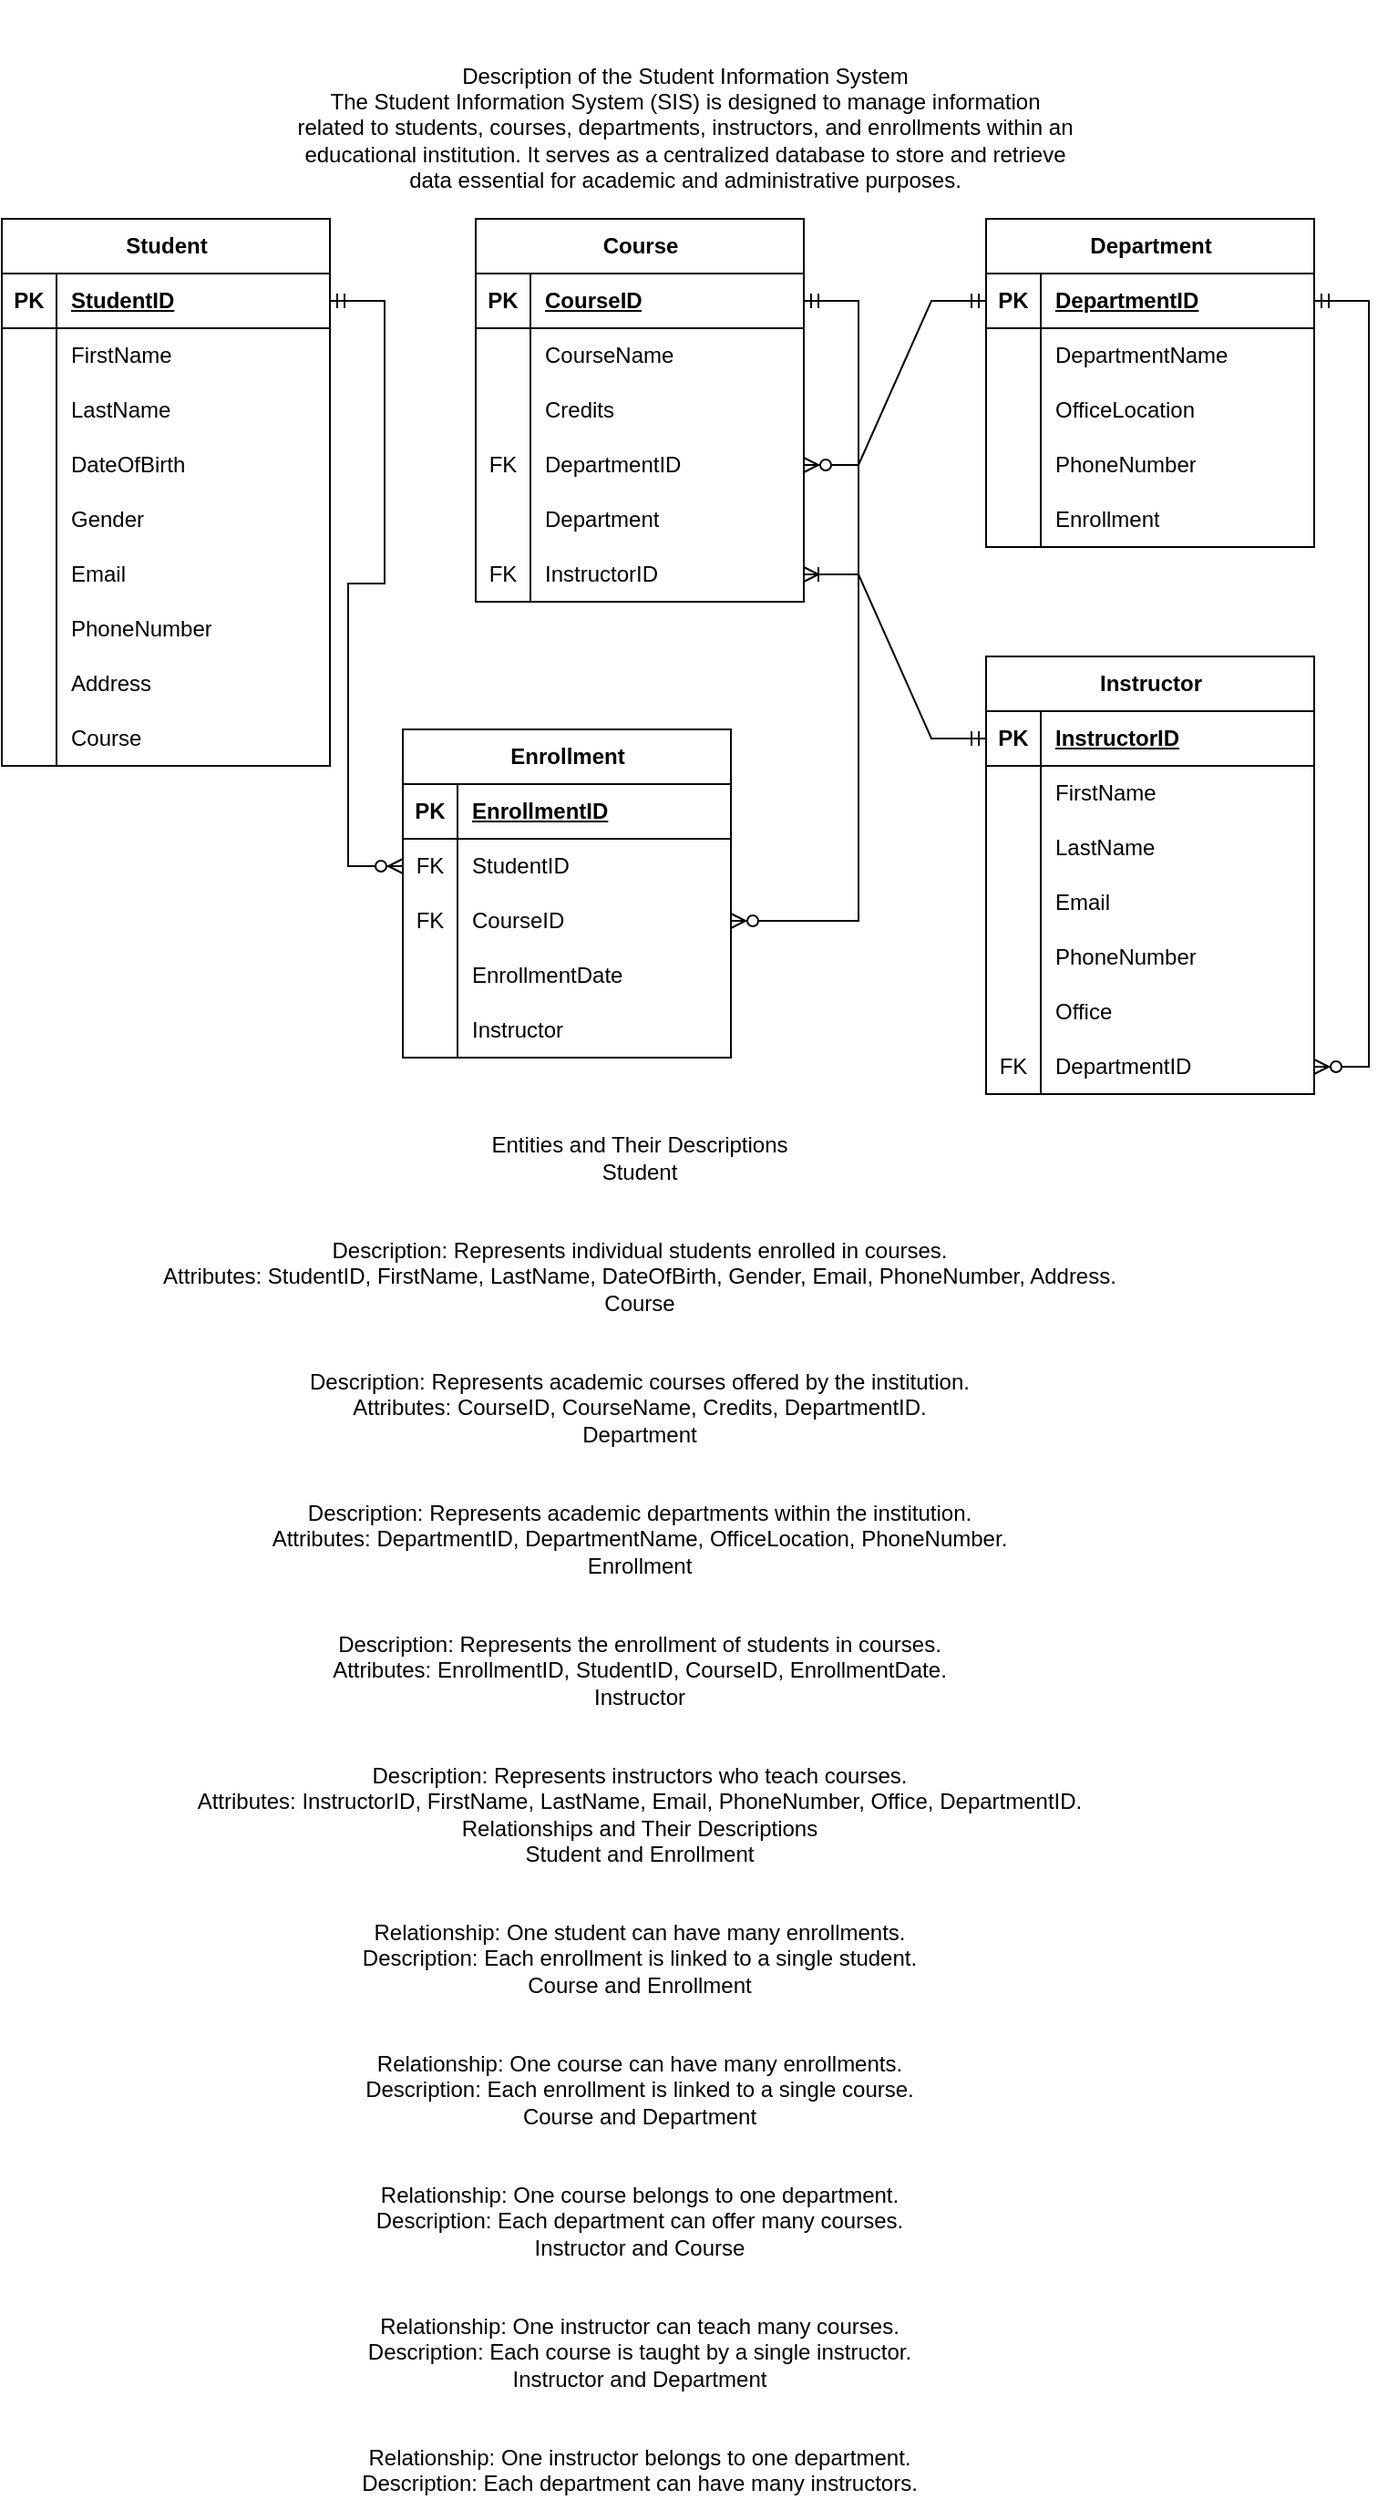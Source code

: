 <mxfile version="24.4.13" type="device">
  <diagram id="R2lEEEUBdFMjLlhIrx00" name="Page-1">
    <mxGraphModel dx="1216" dy="485" grid="1" gridSize="10" guides="1" tooltips="1" connect="1" arrows="1" fold="1" page="1" pageScale="1" pageWidth="850" pageHeight="1100" math="0" shadow="0" extFonts="Permanent Marker^https://fonts.googleapis.com/css?family=Permanent+Marker">
      <root>
        <mxCell id="0" />
        <mxCell id="1" parent="0" />
        <mxCell id="siD3lSXYAwDn-Pem_ZP5-1" value="Student" style="shape=table;startSize=30;container=1;collapsible=1;childLayout=tableLayout;fixedRows=1;rowLines=0;fontStyle=1;align=center;resizeLast=1;html=1;" vertex="1" parent="1">
          <mxGeometry x="70" y="160" width="180" height="300" as="geometry" />
        </mxCell>
        <mxCell id="siD3lSXYAwDn-Pem_ZP5-2" value="" style="shape=tableRow;horizontal=0;startSize=0;swimlaneHead=0;swimlaneBody=0;fillColor=none;collapsible=0;dropTarget=0;points=[[0,0.5],[1,0.5]];portConstraint=eastwest;top=0;left=0;right=0;bottom=1;" vertex="1" parent="siD3lSXYAwDn-Pem_ZP5-1">
          <mxGeometry y="30" width="180" height="30" as="geometry" />
        </mxCell>
        <mxCell id="siD3lSXYAwDn-Pem_ZP5-3" value="PK" style="shape=partialRectangle;connectable=0;fillColor=none;top=0;left=0;bottom=0;right=0;fontStyle=1;overflow=hidden;whiteSpace=wrap;html=1;" vertex="1" parent="siD3lSXYAwDn-Pem_ZP5-2">
          <mxGeometry width="30" height="30" as="geometry">
            <mxRectangle width="30" height="30" as="alternateBounds" />
          </mxGeometry>
        </mxCell>
        <mxCell id="siD3lSXYAwDn-Pem_ZP5-4" value="StudentID" style="shape=partialRectangle;connectable=0;fillColor=none;top=0;left=0;bottom=0;right=0;align=left;spacingLeft=6;fontStyle=5;overflow=hidden;whiteSpace=wrap;html=1;" vertex="1" parent="siD3lSXYAwDn-Pem_ZP5-2">
          <mxGeometry x="30" width="150" height="30" as="geometry">
            <mxRectangle width="150" height="30" as="alternateBounds" />
          </mxGeometry>
        </mxCell>
        <mxCell id="siD3lSXYAwDn-Pem_ZP5-5" value="" style="shape=tableRow;horizontal=0;startSize=0;swimlaneHead=0;swimlaneBody=0;fillColor=none;collapsible=0;dropTarget=0;points=[[0,0.5],[1,0.5]];portConstraint=eastwest;top=0;left=0;right=0;bottom=0;" vertex="1" parent="siD3lSXYAwDn-Pem_ZP5-1">
          <mxGeometry y="60" width="180" height="30" as="geometry" />
        </mxCell>
        <mxCell id="siD3lSXYAwDn-Pem_ZP5-6" value="" style="shape=partialRectangle;connectable=0;fillColor=none;top=0;left=0;bottom=0;right=0;editable=1;overflow=hidden;whiteSpace=wrap;html=1;" vertex="1" parent="siD3lSXYAwDn-Pem_ZP5-5">
          <mxGeometry width="30" height="30" as="geometry">
            <mxRectangle width="30" height="30" as="alternateBounds" />
          </mxGeometry>
        </mxCell>
        <mxCell id="siD3lSXYAwDn-Pem_ZP5-7" value="FirstName" style="shape=partialRectangle;connectable=0;fillColor=none;top=0;left=0;bottom=0;right=0;align=left;spacingLeft=6;overflow=hidden;whiteSpace=wrap;html=1;" vertex="1" parent="siD3lSXYAwDn-Pem_ZP5-5">
          <mxGeometry x="30" width="150" height="30" as="geometry">
            <mxRectangle width="150" height="30" as="alternateBounds" />
          </mxGeometry>
        </mxCell>
        <mxCell id="siD3lSXYAwDn-Pem_ZP5-8" value="" style="shape=tableRow;horizontal=0;startSize=0;swimlaneHead=0;swimlaneBody=0;fillColor=none;collapsible=0;dropTarget=0;points=[[0,0.5],[1,0.5]];portConstraint=eastwest;top=0;left=0;right=0;bottom=0;" vertex="1" parent="siD3lSXYAwDn-Pem_ZP5-1">
          <mxGeometry y="90" width="180" height="30" as="geometry" />
        </mxCell>
        <mxCell id="siD3lSXYAwDn-Pem_ZP5-9" value="" style="shape=partialRectangle;connectable=0;fillColor=none;top=0;left=0;bottom=0;right=0;editable=1;overflow=hidden;whiteSpace=wrap;html=1;" vertex="1" parent="siD3lSXYAwDn-Pem_ZP5-8">
          <mxGeometry width="30" height="30" as="geometry">
            <mxRectangle width="30" height="30" as="alternateBounds" />
          </mxGeometry>
        </mxCell>
        <mxCell id="siD3lSXYAwDn-Pem_ZP5-10" value="LastName" style="shape=partialRectangle;connectable=0;fillColor=none;top=0;left=0;bottom=0;right=0;align=left;spacingLeft=6;overflow=hidden;whiteSpace=wrap;html=1;" vertex="1" parent="siD3lSXYAwDn-Pem_ZP5-8">
          <mxGeometry x="30" width="150" height="30" as="geometry">
            <mxRectangle width="150" height="30" as="alternateBounds" />
          </mxGeometry>
        </mxCell>
        <mxCell id="siD3lSXYAwDn-Pem_ZP5-11" value="" style="shape=tableRow;horizontal=0;startSize=0;swimlaneHead=0;swimlaneBody=0;fillColor=none;collapsible=0;dropTarget=0;points=[[0,0.5],[1,0.5]];portConstraint=eastwest;top=0;left=0;right=0;bottom=0;" vertex="1" parent="siD3lSXYAwDn-Pem_ZP5-1">
          <mxGeometry y="120" width="180" height="30" as="geometry" />
        </mxCell>
        <mxCell id="siD3lSXYAwDn-Pem_ZP5-12" value="" style="shape=partialRectangle;connectable=0;fillColor=none;top=0;left=0;bottom=0;right=0;editable=1;overflow=hidden;whiteSpace=wrap;html=1;" vertex="1" parent="siD3lSXYAwDn-Pem_ZP5-11">
          <mxGeometry width="30" height="30" as="geometry">
            <mxRectangle width="30" height="30" as="alternateBounds" />
          </mxGeometry>
        </mxCell>
        <mxCell id="siD3lSXYAwDn-Pem_ZP5-13" value="DateOfBirth" style="shape=partialRectangle;connectable=0;fillColor=none;top=0;left=0;bottom=0;right=0;align=left;spacingLeft=6;overflow=hidden;whiteSpace=wrap;html=1;" vertex="1" parent="siD3lSXYAwDn-Pem_ZP5-11">
          <mxGeometry x="30" width="150" height="30" as="geometry">
            <mxRectangle width="150" height="30" as="alternateBounds" />
          </mxGeometry>
        </mxCell>
        <mxCell id="siD3lSXYAwDn-Pem_ZP5-79" value="" style="shape=tableRow;horizontal=0;startSize=0;swimlaneHead=0;swimlaneBody=0;fillColor=none;collapsible=0;dropTarget=0;points=[[0,0.5],[1,0.5]];portConstraint=eastwest;top=0;left=0;right=0;bottom=0;" vertex="1" parent="siD3lSXYAwDn-Pem_ZP5-1">
          <mxGeometry y="150" width="180" height="30" as="geometry" />
        </mxCell>
        <mxCell id="siD3lSXYAwDn-Pem_ZP5-80" value="" style="shape=partialRectangle;connectable=0;fillColor=none;top=0;left=0;bottom=0;right=0;editable=1;overflow=hidden;whiteSpace=wrap;html=1;" vertex="1" parent="siD3lSXYAwDn-Pem_ZP5-79">
          <mxGeometry width="30" height="30" as="geometry">
            <mxRectangle width="30" height="30" as="alternateBounds" />
          </mxGeometry>
        </mxCell>
        <mxCell id="siD3lSXYAwDn-Pem_ZP5-81" value="Gender" style="shape=partialRectangle;connectable=0;fillColor=none;top=0;left=0;bottom=0;right=0;align=left;spacingLeft=6;overflow=hidden;whiteSpace=wrap;html=1;" vertex="1" parent="siD3lSXYAwDn-Pem_ZP5-79">
          <mxGeometry x="30" width="150" height="30" as="geometry">
            <mxRectangle width="150" height="30" as="alternateBounds" />
          </mxGeometry>
        </mxCell>
        <mxCell id="siD3lSXYAwDn-Pem_ZP5-82" value="" style="shape=tableRow;horizontal=0;startSize=0;swimlaneHead=0;swimlaneBody=0;fillColor=none;collapsible=0;dropTarget=0;points=[[0,0.5],[1,0.5]];portConstraint=eastwest;top=0;left=0;right=0;bottom=0;" vertex="1" parent="siD3lSXYAwDn-Pem_ZP5-1">
          <mxGeometry y="180" width="180" height="30" as="geometry" />
        </mxCell>
        <mxCell id="siD3lSXYAwDn-Pem_ZP5-83" value="" style="shape=partialRectangle;connectable=0;fillColor=none;top=0;left=0;bottom=0;right=0;editable=1;overflow=hidden;whiteSpace=wrap;html=1;" vertex="1" parent="siD3lSXYAwDn-Pem_ZP5-82">
          <mxGeometry width="30" height="30" as="geometry">
            <mxRectangle width="30" height="30" as="alternateBounds" />
          </mxGeometry>
        </mxCell>
        <mxCell id="siD3lSXYAwDn-Pem_ZP5-84" value="Email" style="shape=partialRectangle;connectable=0;fillColor=none;top=0;left=0;bottom=0;right=0;align=left;spacingLeft=6;overflow=hidden;whiteSpace=wrap;html=1;" vertex="1" parent="siD3lSXYAwDn-Pem_ZP5-82">
          <mxGeometry x="30" width="150" height="30" as="geometry">
            <mxRectangle width="150" height="30" as="alternateBounds" />
          </mxGeometry>
        </mxCell>
        <mxCell id="siD3lSXYAwDn-Pem_ZP5-85" value="" style="shape=tableRow;horizontal=0;startSize=0;swimlaneHead=0;swimlaneBody=0;fillColor=none;collapsible=0;dropTarget=0;points=[[0,0.5],[1,0.5]];portConstraint=eastwest;top=0;left=0;right=0;bottom=0;" vertex="1" parent="siD3lSXYAwDn-Pem_ZP5-1">
          <mxGeometry y="210" width="180" height="30" as="geometry" />
        </mxCell>
        <mxCell id="siD3lSXYAwDn-Pem_ZP5-86" value="" style="shape=partialRectangle;connectable=0;fillColor=none;top=0;left=0;bottom=0;right=0;editable=1;overflow=hidden;whiteSpace=wrap;html=1;" vertex="1" parent="siD3lSXYAwDn-Pem_ZP5-85">
          <mxGeometry width="30" height="30" as="geometry">
            <mxRectangle width="30" height="30" as="alternateBounds" />
          </mxGeometry>
        </mxCell>
        <mxCell id="siD3lSXYAwDn-Pem_ZP5-87" value="PhoneNumber" style="shape=partialRectangle;connectable=0;fillColor=none;top=0;left=0;bottom=0;right=0;align=left;spacingLeft=6;overflow=hidden;whiteSpace=wrap;html=1;" vertex="1" parent="siD3lSXYAwDn-Pem_ZP5-85">
          <mxGeometry x="30" width="150" height="30" as="geometry">
            <mxRectangle width="150" height="30" as="alternateBounds" />
          </mxGeometry>
        </mxCell>
        <mxCell id="siD3lSXYAwDn-Pem_ZP5-88" value="" style="shape=tableRow;horizontal=0;startSize=0;swimlaneHead=0;swimlaneBody=0;fillColor=none;collapsible=0;dropTarget=0;points=[[0,0.5],[1,0.5]];portConstraint=eastwest;top=0;left=0;right=0;bottom=0;" vertex="1" parent="siD3lSXYAwDn-Pem_ZP5-1">
          <mxGeometry y="240" width="180" height="30" as="geometry" />
        </mxCell>
        <mxCell id="siD3lSXYAwDn-Pem_ZP5-89" value="" style="shape=partialRectangle;connectable=0;fillColor=none;top=0;left=0;bottom=0;right=0;editable=1;overflow=hidden;whiteSpace=wrap;html=1;" vertex="1" parent="siD3lSXYAwDn-Pem_ZP5-88">
          <mxGeometry width="30" height="30" as="geometry">
            <mxRectangle width="30" height="30" as="alternateBounds" />
          </mxGeometry>
        </mxCell>
        <mxCell id="siD3lSXYAwDn-Pem_ZP5-90" value="Address" style="shape=partialRectangle;connectable=0;fillColor=none;top=0;left=0;bottom=0;right=0;align=left;spacingLeft=6;overflow=hidden;whiteSpace=wrap;html=1;" vertex="1" parent="siD3lSXYAwDn-Pem_ZP5-88">
          <mxGeometry x="30" width="150" height="30" as="geometry">
            <mxRectangle width="150" height="30" as="alternateBounds" />
          </mxGeometry>
        </mxCell>
        <mxCell id="siD3lSXYAwDn-Pem_ZP5-91" value="" style="shape=tableRow;horizontal=0;startSize=0;swimlaneHead=0;swimlaneBody=0;fillColor=none;collapsible=0;dropTarget=0;points=[[0,0.5],[1,0.5]];portConstraint=eastwest;top=0;left=0;right=0;bottom=0;" vertex="1" parent="siD3lSXYAwDn-Pem_ZP5-1">
          <mxGeometry y="270" width="180" height="30" as="geometry" />
        </mxCell>
        <mxCell id="siD3lSXYAwDn-Pem_ZP5-92" value="" style="shape=partialRectangle;connectable=0;fillColor=none;top=0;left=0;bottom=0;right=0;editable=1;overflow=hidden;whiteSpace=wrap;html=1;" vertex="1" parent="siD3lSXYAwDn-Pem_ZP5-91">
          <mxGeometry width="30" height="30" as="geometry">
            <mxRectangle width="30" height="30" as="alternateBounds" />
          </mxGeometry>
        </mxCell>
        <mxCell id="siD3lSXYAwDn-Pem_ZP5-93" value="Course" style="shape=partialRectangle;connectable=0;fillColor=none;top=0;left=0;bottom=0;right=0;align=left;spacingLeft=6;overflow=hidden;whiteSpace=wrap;html=1;" vertex="1" parent="siD3lSXYAwDn-Pem_ZP5-91">
          <mxGeometry x="30" width="150" height="30" as="geometry">
            <mxRectangle width="150" height="30" as="alternateBounds" />
          </mxGeometry>
        </mxCell>
        <mxCell id="siD3lSXYAwDn-Pem_ZP5-14" value="Course" style="shape=table;startSize=30;container=1;collapsible=1;childLayout=tableLayout;fixedRows=1;rowLines=0;fontStyle=1;align=center;resizeLast=1;html=1;" vertex="1" parent="1">
          <mxGeometry x="330" y="160" width="180" height="210" as="geometry" />
        </mxCell>
        <mxCell id="siD3lSXYAwDn-Pem_ZP5-15" value="" style="shape=tableRow;horizontal=0;startSize=0;swimlaneHead=0;swimlaneBody=0;fillColor=none;collapsible=0;dropTarget=0;points=[[0,0.5],[1,0.5]];portConstraint=eastwest;top=0;left=0;right=0;bottom=1;" vertex="1" parent="siD3lSXYAwDn-Pem_ZP5-14">
          <mxGeometry y="30" width="180" height="30" as="geometry" />
        </mxCell>
        <mxCell id="siD3lSXYAwDn-Pem_ZP5-16" value="PK" style="shape=partialRectangle;connectable=0;fillColor=none;top=0;left=0;bottom=0;right=0;fontStyle=1;overflow=hidden;whiteSpace=wrap;html=1;" vertex="1" parent="siD3lSXYAwDn-Pem_ZP5-15">
          <mxGeometry width="30" height="30" as="geometry">
            <mxRectangle width="30" height="30" as="alternateBounds" />
          </mxGeometry>
        </mxCell>
        <mxCell id="siD3lSXYAwDn-Pem_ZP5-17" value="CourseID" style="shape=partialRectangle;connectable=0;fillColor=none;top=0;left=0;bottom=0;right=0;align=left;spacingLeft=6;fontStyle=5;overflow=hidden;whiteSpace=wrap;html=1;" vertex="1" parent="siD3lSXYAwDn-Pem_ZP5-15">
          <mxGeometry x="30" width="150" height="30" as="geometry">
            <mxRectangle width="150" height="30" as="alternateBounds" />
          </mxGeometry>
        </mxCell>
        <mxCell id="siD3lSXYAwDn-Pem_ZP5-18" value="" style="shape=tableRow;horizontal=0;startSize=0;swimlaneHead=0;swimlaneBody=0;fillColor=none;collapsible=0;dropTarget=0;points=[[0,0.5],[1,0.5]];portConstraint=eastwest;top=0;left=0;right=0;bottom=0;" vertex="1" parent="siD3lSXYAwDn-Pem_ZP5-14">
          <mxGeometry y="60" width="180" height="30" as="geometry" />
        </mxCell>
        <mxCell id="siD3lSXYAwDn-Pem_ZP5-19" value="" style="shape=partialRectangle;connectable=0;fillColor=none;top=0;left=0;bottom=0;right=0;editable=1;overflow=hidden;whiteSpace=wrap;html=1;" vertex="1" parent="siD3lSXYAwDn-Pem_ZP5-18">
          <mxGeometry width="30" height="30" as="geometry">
            <mxRectangle width="30" height="30" as="alternateBounds" />
          </mxGeometry>
        </mxCell>
        <mxCell id="siD3lSXYAwDn-Pem_ZP5-20" value="CourseName" style="shape=partialRectangle;connectable=0;fillColor=none;top=0;left=0;bottom=0;right=0;align=left;spacingLeft=6;overflow=hidden;whiteSpace=wrap;html=1;" vertex="1" parent="siD3lSXYAwDn-Pem_ZP5-18">
          <mxGeometry x="30" width="150" height="30" as="geometry">
            <mxRectangle width="150" height="30" as="alternateBounds" />
          </mxGeometry>
        </mxCell>
        <mxCell id="siD3lSXYAwDn-Pem_ZP5-21" value="" style="shape=tableRow;horizontal=0;startSize=0;swimlaneHead=0;swimlaneBody=0;fillColor=none;collapsible=0;dropTarget=0;points=[[0,0.5],[1,0.5]];portConstraint=eastwest;top=0;left=0;right=0;bottom=0;" vertex="1" parent="siD3lSXYAwDn-Pem_ZP5-14">
          <mxGeometry y="90" width="180" height="30" as="geometry" />
        </mxCell>
        <mxCell id="siD3lSXYAwDn-Pem_ZP5-22" value="" style="shape=partialRectangle;connectable=0;fillColor=none;top=0;left=0;bottom=0;right=0;editable=1;overflow=hidden;whiteSpace=wrap;html=1;" vertex="1" parent="siD3lSXYAwDn-Pem_ZP5-21">
          <mxGeometry width="30" height="30" as="geometry">
            <mxRectangle width="30" height="30" as="alternateBounds" />
          </mxGeometry>
        </mxCell>
        <mxCell id="siD3lSXYAwDn-Pem_ZP5-23" value="Credits" style="shape=partialRectangle;connectable=0;fillColor=none;top=0;left=0;bottom=0;right=0;align=left;spacingLeft=6;overflow=hidden;whiteSpace=wrap;html=1;" vertex="1" parent="siD3lSXYAwDn-Pem_ZP5-21">
          <mxGeometry x="30" width="150" height="30" as="geometry">
            <mxRectangle width="150" height="30" as="alternateBounds" />
          </mxGeometry>
        </mxCell>
        <mxCell id="siD3lSXYAwDn-Pem_ZP5-24" value="" style="shape=tableRow;horizontal=0;startSize=0;swimlaneHead=0;swimlaneBody=0;fillColor=none;collapsible=0;dropTarget=0;points=[[0,0.5],[1,0.5]];portConstraint=eastwest;top=0;left=0;right=0;bottom=0;" vertex="1" parent="siD3lSXYAwDn-Pem_ZP5-14">
          <mxGeometry y="120" width="180" height="30" as="geometry" />
        </mxCell>
        <mxCell id="siD3lSXYAwDn-Pem_ZP5-25" value="FK" style="shape=partialRectangle;connectable=0;fillColor=none;top=0;left=0;bottom=0;right=0;editable=1;overflow=hidden;whiteSpace=wrap;html=1;" vertex="1" parent="siD3lSXYAwDn-Pem_ZP5-24">
          <mxGeometry width="30" height="30" as="geometry">
            <mxRectangle width="30" height="30" as="alternateBounds" />
          </mxGeometry>
        </mxCell>
        <mxCell id="siD3lSXYAwDn-Pem_ZP5-26" value="DepartmentID" style="shape=partialRectangle;connectable=0;fillColor=none;top=0;left=0;bottom=0;right=0;align=left;spacingLeft=6;overflow=hidden;whiteSpace=wrap;html=1;" vertex="1" parent="siD3lSXYAwDn-Pem_ZP5-24">
          <mxGeometry x="30" width="150" height="30" as="geometry">
            <mxRectangle width="150" height="30" as="alternateBounds" />
          </mxGeometry>
        </mxCell>
        <mxCell id="siD3lSXYAwDn-Pem_ZP5-94" value="" style="shape=tableRow;horizontal=0;startSize=0;swimlaneHead=0;swimlaneBody=0;fillColor=none;collapsible=0;dropTarget=0;points=[[0,0.5],[1,0.5]];portConstraint=eastwest;top=0;left=0;right=0;bottom=0;" vertex="1" parent="siD3lSXYAwDn-Pem_ZP5-14">
          <mxGeometry y="150" width="180" height="30" as="geometry" />
        </mxCell>
        <mxCell id="siD3lSXYAwDn-Pem_ZP5-95" value="" style="shape=partialRectangle;connectable=0;fillColor=none;top=0;left=0;bottom=0;right=0;editable=1;overflow=hidden;whiteSpace=wrap;html=1;" vertex="1" parent="siD3lSXYAwDn-Pem_ZP5-94">
          <mxGeometry width="30" height="30" as="geometry">
            <mxRectangle width="30" height="30" as="alternateBounds" />
          </mxGeometry>
        </mxCell>
        <mxCell id="siD3lSXYAwDn-Pem_ZP5-96" value="Department" style="shape=partialRectangle;connectable=0;fillColor=none;top=0;left=0;bottom=0;right=0;align=left;spacingLeft=6;overflow=hidden;whiteSpace=wrap;html=1;" vertex="1" parent="siD3lSXYAwDn-Pem_ZP5-94">
          <mxGeometry x="30" width="150" height="30" as="geometry">
            <mxRectangle width="150" height="30" as="alternateBounds" />
          </mxGeometry>
        </mxCell>
        <mxCell id="siD3lSXYAwDn-Pem_ZP5-124" value="" style="shape=tableRow;horizontal=0;startSize=0;swimlaneHead=0;swimlaneBody=0;fillColor=none;collapsible=0;dropTarget=0;points=[[0,0.5],[1,0.5]];portConstraint=eastwest;top=0;left=0;right=0;bottom=0;" vertex="1" parent="siD3lSXYAwDn-Pem_ZP5-14">
          <mxGeometry y="180" width="180" height="30" as="geometry" />
        </mxCell>
        <mxCell id="siD3lSXYAwDn-Pem_ZP5-125" value="FK" style="shape=partialRectangle;connectable=0;fillColor=none;top=0;left=0;bottom=0;right=0;editable=1;overflow=hidden;whiteSpace=wrap;html=1;" vertex="1" parent="siD3lSXYAwDn-Pem_ZP5-124">
          <mxGeometry width="30" height="30" as="geometry">
            <mxRectangle width="30" height="30" as="alternateBounds" />
          </mxGeometry>
        </mxCell>
        <mxCell id="siD3lSXYAwDn-Pem_ZP5-126" value="InstructorID" style="shape=partialRectangle;connectable=0;fillColor=none;top=0;left=0;bottom=0;right=0;align=left;spacingLeft=6;overflow=hidden;whiteSpace=wrap;html=1;" vertex="1" parent="siD3lSXYAwDn-Pem_ZP5-124">
          <mxGeometry x="30" width="150" height="30" as="geometry">
            <mxRectangle width="150" height="30" as="alternateBounds" />
          </mxGeometry>
        </mxCell>
        <mxCell id="siD3lSXYAwDn-Pem_ZP5-27" value="Department" style="shape=table;startSize=30;container=1;collapsible=1;childLayout=tableLayout;fixedRows=1;rowLines=0;fontStyle=1;align=center;resizeLast=1;html=1;" vertex="1" parent="1">
          <mxGeometry x="610" y="160" width="180" height="180" as="geometry" />
        </mxCell>
        <mxCell id="siD3lSXYAwDn-Pem_ZP5-28" value="" style="shape=tableRow;horizontal=0;startSize=0;swimlaneHead=0;swimlaneBody=0;fillColor=none;collapsible=0;dropTarget=0;points=[[0,0.5],[1,0.5]];portConstraint=eastwest;top=0;left=0;right=0;bottom=1;" vertex="1" parent="siD3lSXYAwDn-Pem_ZP5-27">
          <mxGeometry y="30" width="180" height="30" as="geometry" />
        </mxCell>
        <mxCell id="siD3lSXYAwDn-Pem_ZP5-29" value="PK" style="shape=partialRectangle;connectable=0;fillColor=none;top=0;left=0;bottom=0;right=0;fontStyle=1;overflow=hidden;whiteSpace=wrap;html=1;" vertex="1" parent="siD3lSXYAwDn-Pem_ZP5-28">
          <mxGeometry width="30" height="30" as="geometry">
            <mxRectangle width="30" height="30" as="alternateBounds" />
          </mxGeometry>
        </mxCell>
        <mxCell id="siD3lSXYAwDn-Pem_ZP5-30" value="DepartmentID" style="shape=partialRectangle;connectable=0;fillColor=none;top=0;left=0;bottom=0;right=0;align=left;spacingLeft=6;fontStyle=5;overflow=hidden;whiteSpace=wrap;html=1;" vertex="1" parent="siD3lSXYAwDn-Pem_ZP5-28">
          <mxGeometry x="30" width="150" height="30" as="geometry">
            <mxRectangle width="150" height="30" as="alternateBounds" />
          </mxGeometry>
        </mxCell>
        <mxCell id="siD3lSXYAwDn-Pem_ZP5-31" value="" style="shape=tableRow;horizontal=0;startSize=0;swimlaneHead=0;swimlaneBody=0;fillColor=none;collapsible=0;dropTarget=0;points=[[0,0.5],[1,0.5]];portConstraint=eastwest;top=0;left=0;right=0;bottom=0;" vertex="1" parent="siD3lSXYAwDn-Pem_ZP5-27">
          <mxGeometry y="60" width="180" height="30" as="geometry" />
        </mxCell>
        <mxCell id="siD3lSXYAwDn-Pem_ZP5-32" value="" style="shape=partialRectangle;connectable=0;fillColor=none;top=0;left=0;bottom=0;right=0;editable=1;overflow=hidden;whiteSpace=wrap;html=1;" vertex="1" parent="siD3lSXYAwDn-Pem_ZP5-31">
          <mxGeometry width="30" height="30" as="geometry">
            <mxRectangle width="30" height="30" as="alternateBounds" />
          </mxGeometry>
        </mxCell>
        <mxCell id="siD3lSXYAwDn-Pem_ZP5-33" value="DepartmentName" style="shape=partialRectangle;connectable=0;fillColor=none;top=0;left=0;bottom=0;right=0;align=left;spacingLeft=6;overflow=hidden;whiteSpace=wrap;html=1;" vertex="1" parent="siD3lSXYAwDn-Pem_ZP5-31">
          <mxGeometry x="30" width="150" height="30" as="geometry">
            <mxRectangle width="150" height="30" as="alternateBounds" />
          </mxGeometry>
        </mxCell>
        <mxCell id="siD3lSXYAwDn-Pem_ZP5-34" value="" style="shape=tableRow;horizontal=0;startSize=0;swimlaneHead=0;swimlaneBody=0;fillColor=none;collapsible=0;dropTarget=0;points=[[0,0.5],[1,0.5]];portConstraint=eastwest;top=0;left=0;right=0;bottom=0;" vertex="1" parent="siD3lSXYAwDn-Pem_ZP5-27">
          <mxGeometry y="90" width="180" height="30" as="geometry" />
        </mxCell>
        <mxCell id="siD3lSXYAwDn-Pem_ZP5-35" value="" style="shape=partialRectangle;connectable=0;fillColor=none;top=0;left=0;bottom=0;right=0;editable=1;overflow=hidden;whiteSpace=wrap;html=1;" vertex="1" parent="siD3lSXYAwDn-Pem_ZP5-34">
          <mxGeometry width="30" height="30" as="geometry">
            <mxRectangle width="30" height="30" as="alternateBounds" />
          </mxGeometry>
        </mxCell>
        <mxCell id="siD3lSXYAwDn-Pem_ZP5-36" value="OfficeLocation" style="shape=partialRectangle;connectable=0;fillColor=none;top=0;left=0;bottom=0;right=0;align=left;spacingLeft=6;overflow=hidden;whiteSpace=wrap;html=1;" vertex="1" parent="siD3lSXYAwDn-Pem_ZP5-34">
          <mxGeometry x="30" width="150" height="30" as="geometry">
            <mxRectangle width="150" height="30" as="alternateBounds" />
          </mxGeometry>
        </mxCell>
        <mxCell id="siD3lSXYAwDn-Pem_ZP5-37" value="" style="shape=tableRow;horizontal=0;startSize=0;swimlaneHead=0;swimlaneBody=0;fillColor=none;collapsible=0;dropTarget=0;points=[[0,0.5],[1,0.5]];portConstraint=eastwest;top=0;left=0;right=0;bottom=0;" vertex="1" parent="siD3lSXYAwDn-Pem_ZP5-27">
          <mxGeometry y="120" width="180" height="30" as="geometry" />
        </mxCell>
        <mxCell id="siD3lSXYAwDn-Pem_ZP5-38" value="" style="shape=partialRectangle;connectable=0;fillColor=none;top=0;left=0;bottom=0;right=0;editable=1;overflow=hidden;whiteSpace=wrap;html=1;" vertex="1" parent="siD3lSXYAwDn-Pem_ZP5-37">
          <mxGeometry width="30" height="30" as="geometry">
            <mxRectangle width="30" height="30" as="alternateBounds" />
          </mxGeometry>
        </mxCell>
        <mxCell id="siD3lSXYAwDn-Pem_ZP5-39" value="PhoneNumber" style="shape=partialRectangle;connectable=0;fillColor=none;top=0;left=0;bottom=0;right=0;align=left;spacingLeft=6;overflow=hidden;whiteSpace=wrap;html=1;" vertex="1" parent="siD3lSXYAwDn-Pem_ZP5-37">
          <mxGeometry x="30" width="150" height="30" as="geometry">
            <mxRectangle width="150" height="30" as="alternateBounds" />
          </mxGeometry>
        </mxCell>
        <mxCell id="siD3lSXYAwDn-Pem_ZP5-100" value="" style="shape=tableRow;horizontal=0;startSize=0;swimlaneHead=0;swimlaneBody=0;fillColor=none;collapsible=0;dropTarget=0;points=[[0,0.5],[1,0.5]];portConstraint=eastwest;top=0;left=0;right=0;bottom=0;" vertex="1" parent="siD3lSXYAwDn-Pem_ZP5-27">
          <mxGeometry y="150" width="180" height="30" as="geometry" />
        </mxCell>
        <mxCell id="siD3lSXYAwDn-Pem_ZP5-101" value="" style="shape=partialRectangle;connectable=0;fillColor=none;top=0;left=0;bottom=0;right=0;editable=1;overflow=hidden;whiteSpace=wrap;html=1;" vertex="1" parent="siD3lSXYAwDn-Pem_ZP5-100">
          <mxGeometry width="30" height="30" as="geometry">
            <mxRectangle width="30" height="30" as="alternateBounds" />
          </mxGeometry>
        </mxCell>
        <mxCell id="siD3lSXYAwDn-Pem_ZP5-102" value="Enrollment" style="shape=partialRectangle;connectable=0;fillColor=none;top=0;left=0;bottom=0;right=0;align=left;spacingLeft=6;overflow=hidden;whiteSpace=wrap;html=1;" vertex="1" parent="siD3lSXYAwDn-Pem_ZP5-100">
          <mxGeometry x="30" width="150" height="30" as="geometry">
            <mxRectangle width="150" height="30" as="alternateBounds" />
          </mxGeometry>
        </mxCell>
        <mxCell id="siD3lSXYAwDn-Pem_ZP5-40" value="Enrollment" style="shape=table;startSize=30;container=1;collapsible=1;childLayout=tableLayout;fixedRows=1;rowLines=0;fontStyle=1;align=center;resizeLast=1;html=1;" vertex="1" parent="1">
          <mxGeometry x="290" y="440" width="180" height="180" as="geometry" />
        </mxCell>
        <mxCell id="siD3lSXYAwDn-Pem_ZP5-41" value="" style="shape=tableRow;horizontal=0;startSize=0;swimlaneHead=0;swimlaneBody=0;fillColor=none;collapsible=0;dropTarget=0;points=[[0,0.5],[1,0.5]];portConstraint=eastwest;top=0;left=0;right=0;bottom=1;" vertex="1" parent="siD3lSXYAwDn-Pem_ZP5-40">
          <mxGeometry y="30" width="180" height="30" as="geometry" />
        </mxCell>
        <mxCell id="siD3lSXYAwDn-Pem_ZP5-42" value="PK" style="shape=partialRectangle;connectable=0;fillColor=none;top=0;left=0;bottom=0;right=0;fontStyle=1;overflow=hidden;whiteSpace=wrap;html=1;" vertex="1" parent="siD3lSXYAwDn-Pem_ZP5-41">
          <mxGeometry width="30" height="30" as="geometry">
            <mxRectangle width="30" height="30" as="alternateBounds" />
          </mxGeometry>
        </mxCell>
        <mxCell id="siD3lSXYAwDn-Pem_ZP5-43" value="EnrollmentID" style="shape=partialRectangle;connectable=0;fillColor=none;top=0;left=0;bottom=0;right=0;align=left;spacingLeft=6;fontStyle=5;overflow=hidden;whiteSpace=wrap;html=1;" vertex="1" parent="siD3lSXYAwDn-Pem_ZP5-41">
          <mxGeometry x="30" width="150" height="30" as="geometry">
            <mxRectangle width="150" height="30" as="alternateBounds" />
          </mxGeometry>
        </mxCell>
        <mxCell id="siD3lSXYAwDn-Pem_ZP5-44" value="" style="shape=tableRow;horizontal=0;startSize=0;swimlaneHead=0;swimlaneBody=0;fillColor=none;collapsible=0;dropTarget=0;points=[[0,0.5],[1,0.5]];portConstraint=eastwest;top=0;left=0;right=0;bottom=0;" vertex="1" parent="siD3lSXYAwDn-Pem_ZP5-40">
          <mxGeometry y="60" width="180" height="30" as="geometry" />
        </mxCell>
        <mxCell id="siD3lSXYAwDn-Pem_ZP5-45" value="FK" style="shape=partialRectangle;connectable=0;fillColor=none;top=0;left=0;bottom=0;right=0;editable=1;overflow=hidden;whiteSpace=wrap;html=1;" vertex="1" parent="siD3lSXYAwDn-Pem_ZP5-44">
          <mxGeometry width="30" height="30" as="geometry">
            <mxRectangle width="30" height="30" as="alternateBounds" />
          </mxGeometry>
        </mxCell>
        <mxCell id="siD3lSXYAwDn-Pem_ZP5-46" value="StudentID" style="shape=partialRectangle;connectable=0;fillColor=none;top=0;left=0;bottom=0;right=0;align=left;spacingLeft=6;overflow=hidden;whiteSpace=wrap;html=1;" vertex="1" parent="siD3lSXYAwDn-Pem_ZP5-44">
          <mxGeometry x="30" width="150" height="30" as="geometry">
            <mxRectangle width="150" height="30" as="alternateBounds" />
          </mxGeometry>
        </mxCell>
        <mxCell id="siD3lSXYAwDn-Pem_ZP5-47" value="" style="shape=tableRow;horizontal=0;startSize=0;swimlaneHead=0;swimlaneBody=0;fillColor=none;collapsible=0;dropTarget=0;points=[[0,0.5],[1,0.5]];portConstraint=eastwest;top=0;left=0;right=0;bottom=0;" vertex="1" parent="siD3lSXYAwDn-Pem_ZP5-40">
          <mxGeometry y="90" width="180" height="30" as="geometry" />
        </mxCell>
        <mxCell id="siD3lSXYAwDn-Pem_ZP5-48" value="FK" style="shape=partialRectangle;connectable=0;fillColor=none;top=0;left=0;bottom=0;right=0;editable=1;overflow=hidden;whiteSpace=wrap;html=1;" vertex="1" parent="siD3lSXYAwDn-Pem_ZP5-47">
          <mxGeometry width="30" height="30" as="geometry">
            <mxRectangle width="30" height="30" as="alternateBounds" />
          </mxGeometry>
        </mxCell>
        <mxCell id="siD3lSXYAwDn-Pem_ZP5-49" value="CourseID" style="shape=partialRectangle;connectable=0;fillColor=none;top=0;left=0;bottom=0;right=0;align=left;spacingLeft=6;overflow=hidden;whiteSpace=wrap;html=1;" vertex="1" parent="siD3lSXYAwDn-Pem_ZP5-47">
          <mxGeometry x="30" width="150" height="30" as="geometry">
            <mxRectangle width="150" height="30" as="alternateBounds" />
          </mxGeometry>
        </mxCell>
        <mxCell id="siD3lSXYAwDn-Pem_ZP5-50" value="" style="shape=tableRow;horizontal=0;startSize=0;swimlaneHead=0;swimlaneBody=0;fillColor=none;collapsible=0;dropTarget=0;points=[[0,0.5],[1,0.5]];portConstraint=eastwest;top=0;left=0;right=0;bottom=0;" vertex="1" parent="siD3lSXYAwDn-Pem_ZP5-40">
          <mxGeometry y="120" width="180" height="30" as="geometry" />
        </mxCell>
        <mxCell id="siD3lSXYAwDn-Pem_ZP5-51" value="" style="shape=partialRectangle;connectable=0;fillColor=none;top=0;left=0;bottom=0;right=0;editable=1;overflow=hidden;whiteSpace=wrap;html=1;" vertex="1" parent="siD3lSXYAwDn-Pem_ZP5-50">
          <mxGeometry width="30" height="30" as="geometry">
            <mxRectangle width="30" height="30" as="alternateBounds" />
          </mxGeometry>
        </mxCell>
        <mxCell id="siD3lSXYAwDn-Pem_ZP5-52" value="EnrollmentDate" style="shape=partialRectangle;connectable=0;fillColor=none;top=0;left=0;bottom=0;right=0;align=left;spacingLeft=6;overflow=hidden;whiteSpace=wrap;html=1;" vertex="1" parent="siD3lSXYAwDn-Pem_ZP5-50">
          <mxGeometry x="30" width="150" height="30" as="geometry">
            <mxRectangle width="150" height="30" as="alternateBounds" />
          </mxGeometry>
        </mxCell>
        <mxCell id="siD3lSXYAwDn-Pem_ZP5-103" value="" style="shape=tableRow;horizontal=0;startSize=0;swimlaneHead=0;swimlaneBody=0;fillColor=none;collapsible=0;dropTarget=0;points=[[0,0.5],[1,0.5]];portConstraint=eastwest;top=0;left=0;right=0;bottom=0;" vertex="1" parent="siD3lSXYAwDn-Pem_ZP5-40">
          <mxGeometry y="150" width="180" height="30" as="geometry" />
        </mxCell>
        <mxCell id="siD3lSXYAwDn-Pem_ZP5-104" value="" style="shape=partialRectangle;connectable=0;fillColor=none;top=0;left=0;bottom=0;right=0;editable=1;overflow=hidden;whiteSpace=wrap;html=1;" vertex="1" parent="siD3lSXYAwDn-Pem_ZP5-103">
          <mxGeometry width="30" height="30" as="geometry">
            <mxRectangle width="30" height="30" as="alternateBounds" />
          </mxGeometry>
        </mxCell>
        <mxCell id="siD3lSXYAwDn-Pem_ZP5-105" value="Instructor" style="shape=partialRectangle;connectable=0;fillColor=none;top=0;left=0;bottom=0;right=0;align=left;spacingLeft=6;overflow=hidden;whiteSpace=wrap;html=1;" vertex="1" parent="siD3lSXYAwDn-Pem_ZP5-103">
          <mxGeometry x="30" width="150" height="30" as="geometry">
            <mxRectangle width="150" height="30" as="alternateBounds" />
          </mxGeometry>
        </mxCell>
        <mxCell id="siD3lSXYAwDn-Pem_ZP5-53" value="Instructor" style="shape=table;startSize=30;container=1;collapsible=1;childLayout=tableLayout;fixedRows=1;rowLines=0;fontStyle=1;align=center;resizeLast=1;html=1;" vertex="1" parent="1">
          <mxGeometry x="610" y="400" width="180" height="240.0" as="geometry" />
        </mxCell>
        <mxCell id="siD3lSXYAwDn-Pem_ZP5-54" value="" style="shape=tableRow;horizontal=0;startSize=0;swimlaneHead=0;swimlaneBody=0;fillColor=none;collapsible=0;dropTarget=0;points=[[0,0.5],[1,0.5]];portConstraint=eastwest;top=0;left=0;right=0;bottom=1;" vertex="1" parent="siD3lSXYAwDn-Pem_ZP5-53">
          <mxGeometry y="30" width="180" height="30" as="geometry" />
        </mxCell>
        <mxCell id="siD3lSXYAwDn-Pem_ZP5-55" value="PK" style="shape=partialRectangle;connectable=0;fillColor=none;top=0;left=0;bottom=0;right=0;fontStyle=1;overflow=hidden;whiteSpace=wrap;html=1;" vertex="1" parent="siD3lSXYAwDn-Pem_ZP5-54">
          <mxGeometry width="30" height="30" as="geometry">
            <mxRectangle width="30" height="30" as="alternateBounds" />
          </mxGeometry>
        </mxCell>
        <mxCell id="siD3lSXYAwDn-Pem_ZP5-56" value="InstructorID" style="shape=partialRectangle;connectable=0;fillColor=none;top=0;left=0;bottom=0;right=0;align=left;spacingLeft=6;fontStyle=5;overflow=hidden;whiteSpace=wrap;html=1;" vertex="1" parent="siD3lSXYAwDn-Pem_ZP5-54">
          <mxGeometry x="30" width="150" height="30" as="geometry">
            <mxRectangle width="150" height="30" as="alternateBounds" />
          </mxGeometry>
        </mxCell>
        <mxCell id="siD3lSXYAwDn-Pem_ZP5-57" value="" style="shape=tableRow;horizontal=0;startSize=0;swimlaneHead=0;swimlaneBody=0;fillColor=none;collapsible=0;dropTarget=0;points=[[0,0.5],[1,0.5]];portConstraint=eastwest;top=0;left=0;right=0;bottom=0;" vertex="1" parent="siD3lSXYAwDn-Pem_ZP5-53">
          <mxGeometry y="60" width="180" height="30" as="geometry" />
        </mxCell>
        <mxCell id="siD3lSXYAwDn-Pem_ZP5-58" value="" style="shape=partialRectangle;connectable=0;fillColor=none;top=0;left=0;bottom=0;right=0;editable=1;overflow=hidden;whiteSpace=wrap;html=1;" vertex="1" parent="siD3lSXYAwDn-Pem_ZP5-57">
          <mxGeometry width="30" height="30" as="geometry">
            <mxRectangle width="30" height="30" as="alternateBounds" />
          </mxGeometry>
        </mxCell>
        <mxCell id="siD3lSXYAwDn-Pem_ZP5-59" value="FirstName" style="shape=partialRectangle;connectable=0;fillColor=none;top=0;left=0;bottom=0;right=0;align=left;spacingLeft=6;overflow=hidden;whiteSpace=wrap;html=1;" vertex="1" parent="siD3lSXYAwDn-Pem_ZP5-57">
          <mxGeometry x="30" width="150" height="30" as="geometry">
            <mxRectangle width="150" height="30" as="alternateBounds" />
          </mxGeometry>
        </mxCell>
        <mxCell id="siD3lSXYAwDn-Pem_ZP5-60" value="" style="shape=tableRow;horizontal=0;startSize=0;swimlaneHead=0;swimlaneBody=0;fillColor=none;collapsible=0;dropTarget=0;points=[[0,0.5],[1,0.5]];portConstraint=eastwest;top=0;left=0;right=0;bottom=0;" vertex="1" parent="siD3lSXYAwDn-Pem_ZP5-53">
          <mxGeometry y="90" width="180" height="30" as="geometry" />
        </mxCell>
        <mxCell id="siD3lSXYAwDn-Pem_ZP5-61" value="" style="shape=partialRectangle;connectable=0;fillColor=none;top=0;left=0;bottom=0;right=0;editable=1;overflow=hidden;whiteSpace=wrap;html=1;" vertex="1" parent="siD3lSXYAwDn-Pem_ZP5-60">
          <mxGeometry width="30" height="30" as="geometry">
            <mxRectangle width="30" height="30" as="alternateBounds" />
          </mxGeometry>
        </mxCell>
        <mxCell id="siD3lSXYAwDn-Pem_ZP5-62" value="LastName" style="shape=partialRectangle;connectable=0;fillColor=none;top=0;left=0;bottom=0;right=0;align=left;spacingLeft=6;overflow=hidden;whiteSpace=wrap;html=1;" vertex="1" parent="siD3lSXYAwDn-Pem_ZP5-60">
          <mxGeometry x="30" width="150" height="30" as="geometry">
            <mxRectangle width="150" height="30" as="alternateBounds" />
          </mxGeometry>
        </mxCell>
        <mxCell id="siD3lSXYAwDn-Pem_ZP5-63" value="" style="shape=tableRow;horizontal=0;startSize=0;swimlaneHead=0;swimlaneBody=0;fillColor=none;collapsible=0;dropTarget=0;points=[[0,0.5],[1,0.5]];portConstraint=eastwest;top=0;left=0;right=0;bottom=0;" vertex="1" parent="siD3lSXYAwDn-Pem_ZP5-53">
          <mxGeometry y="120" width="180" height="30" as="geometry" />
        </mxCell>
        <mxCell id="siD3lSXYAwDn-Pem_ZP5-64" value="" style="shape=partialRectangle;connectable=0;fillColor=none;top=0;left=0;bottom=0;right=0;editable=1;overflow=hidden;whiteSpace=wrap;html=1;" vertex="1" parent="siD3lSXYAwDn-Pem_ZP5-63">
          <mxGeometry width="30" height="30" as="geometry">
            <mxRectangle width="30" height="30" as="alternateBounds" />
          </mxGeometry>
        </mxCell>
        <mxCell id="siD3lSXYAwDn-Pem_ZP5-65" value="Email" style="shape=partialRectangle;connectable=0;fillColor=none;top=0;left=0;bottom=0;right=0;align=left;spacingLeft=6;overflow=hidden;whiteSpace=wrap;html=1;" vertex="1" parent="siD3lSXYAwDn-Pem_ZP5-63">
          <mxGeometry x="30" width="150" height="30" as="geometry">
            <mxRectangle width="150" height="30" as="alternateBounds" />
          </mxGeometry>
        </mxCell>
        <mxCell id="siD3lSXYAwDn-Pem_ZP5-106" value="" style="shape=tableRow;horizontal=0;startSize=0;swimlaneHead=0;swimlaneBody=0;fillColor=none;collapsible=0;dropTarget=0;points=[[0,0.5],[1,0.5]];portConstraint=eastwest;top=0;left=0;right=0;bottom=0;" vertex="1" parent="siD3lSXYAwDn-Pem_ZP5-53">
          <mxGeometry y="150" width="180" height="30" as="geometry" />
        </mxCell>
        <mxCell id="siD3lSXYAwDn-Pem_ZP5-107" value="" style="shape=partialRectangle;connectable=0;fillColor=none;top=0;left=0;bottom=0;right=0;editable=1;overflow=hidden;whiteSpace=wrap;html=1;" vertex="1" parent="siD3lSXYAwDn-Pem_ZP5-106">
          <mxGeometry width="30" height="30" as="geometry">
            <mxRectangle width="30" height="30" as="alternateBounds" />
          </mxGeometry>
        </mxCell>
        <mxCell id="siD3lSXYAwDn-Pem_ZP5-108" value="PhoneNumber" style="shape=partialRectangle;connectable=0;fillColor=none;top=0;left=0;bottom=0;right=0;align=left;spacingLeft=6;overflow=hidden;whiteSpace=wrap;html=1;" vertex="1" parent="siD3lSXYAwDn-Pem_ZP5-106">
          <mxGeometry x="30" width="150" height="30" as="geometry">
            <mxRectangle width="150" height="30" as="alternateBounds" />
          </mxGeometry>
        </mxCell>
        <mxCell id="siD3lSXYAwDn-Pem_ZP5-109" value="" style="shape=tableRow;horizontal=0;startSize=0;swimlaneHead=0;swimlaneBody=0;fillColor=none;collapsible=0;dropTarget=0;points=[[0,0.5],[1,0.5]];portConstraint=eastwest;top=0;left=0;right=0;bottom=0;" vertex="1" parent="siD3lSXYAwDn-Pem_ZP5-53">
          <mxGeometry y="180" width="180" height="30" as="geometry" />
        </mxCell>
        <mxCell id="siD3lSXYAwDn-Pem_ZP5-110" value="" style="shape=partialRectangle;connectable=0;fillColor=none;top=0;left=0;bottom=0;right=0;editable=1;overflow=hidden;whiteSpace=wrap;html=1;" vertex="1" parent="siD3lSXYAwDn-Pem_ZP5-109">
          <mxGeometry width="30" height="30" as="geometry">
            <mxRectangle width="30" height="30" as="alternateBounds" />
          </mxGeometry>
        </mxCell>
        <mxCell id="siD3lSXYAwDn-Pem_ZP5-111" value="Office" style="shape=partialRectangle;connectable=0;fillColor=none;top=0;left=0;bottom=0;right=0;align=left;spacingLeft=6;overflow=hidden;whiteSpace=wrap;html=1;" vertex="1" parent="siD3lSXYAwDn-Pem_ZP5-109">
          <mxGeometry x="30" width="150" height="30" as="geometry">
            <mxRectangle width="150" height="30" as="alternateBounds" />
          </mxGeometry>
        </mxCell>
        <mxCell id="siD3lSXYAwDn-Pem_ZP5-112" value="" style="shape=tableRow;horizontal=0;startSize=0;swimlaneHead=0;swimlaneBody=0;fillColor=none;collapsible=0;dropTarget=0;points=[[0,0.5],[1,0.5]];portConstraint=eastwest;top=0;left=0;right=0;bottom=0;" vertex="1" parent="siD3lSXYAwDn-Pem_ZP5-53">
          <mxGeometry y="210" width="180" height="30" as="geometry" />
        </mxCell>
        <mxCell id="siD3lSXYAwDn-Pem_ZP5-113" value="FK" style="shape=partialRectangle;connectable=0;fillColor=none;top=0;left=0;bottom=0;right=0;editable=1;overflow=hidden;whiteSpace=wrap;html=1;" vertex="1" parent="siD3lSXYAwDn-Pem_ZP5-112">
          <mxGeometry width="30" height="30" as="geometry">
            <mxRectangle width="30" height="30" as="alternateBounds" />
          </mxGeometry>
        </mxCell>
        <mxCell id="siD3lSXYAwDn-Pem_ZP5-114" value="DepartmentID" style="shape=partialRectangle;connectable=0;fillColor=none;top=0;left=0;bottom=0;right=0;align=left;spacingLeft=6;overflow=hidden;whiteSpace=wrap;html=1;" vertex="1" parent="siD3lSXYAwDn-Pem_ZP5-112">
          <mxGeometry x="30" width="150" height="30" as="geometry">
            <mxRectangle width="150" height="30" as="alternateBounds" />
          </mxGeometry>
        </mxCell>
        <mxCell id="siD3lSXYAwDn-Pem_ZP5-115" value="" style="edgeStyle=entityRelationEdgeStyle;fontSize=12;html=1;endArrow=ERzeroToMany;startArrow=ERmandOne;rounded=0;" edge="1" parent="1" source="siD3lSXYAwDn-Pem_ZP5-2" target="siD3lSXYAwDn-Pem_ZP5-44">
          <mxGeometry width="100" height="100" relative="1" as="geometry">
            <mxPoint x="370" y="460" as="sourcePoint" />
            <mxPoint x="470" y="360" as="targetPoint" />
            <Array as="points">
              <mxPoint x="330" y="630" />
              <mxPoint x="360" y="620" />
            </Array>
          </mxGeometry>
        </mxCell>
        <mxCell id="siD3lSXYAwDn-Pem_ZP5-116" value="" style="edgeStyle=entityRelationEdgeStyle;fontSize=12;html=1;endArrow=ERzeroToMany;startArrow=ERmandOne;rounded=0;" edge="1" parent="1" source="siD3lSXYAwDn-Pem_ZP5-15" target="siD3lSXYAwDn-Pem_ZP5-47">
          <mxGeometry width="100" height="100" relative="1" as="geometry">
            <mxPoint x="370" y="580" as="sourcePoint" />
            <mxPoint x="470" y="480" as="targetPoint" />
            <Array as="points">
              <mxPoint x="540" y="490" />
            </Array>
          </mxGeometry>
        </mxCell>
        <mxCell id="siD3lSXYAwDn-Pem_ZP5-122" value="" style="edgeStyle=entityRelationEdgeStyle;fontSize=12;html=1;endArrow=ERzeroToMany;startArrow=ERmandOne;rounded=0;" edge="1" parent="1" source="siD3lSXYAwDn-Pem_ZP5-28" target="siD3lSXYAwDn-Pem_ZP5-24">
          <mxGeometry width="100" height="100" relative="1" as="geometry">
            <mxPoint x="370" y="580" as="sourcePoint" />
            <mxPoint x="470" y="480" as="targetPoint" />
          </mxGeometry>
        </mxCell>
        <mxCell id="siD3lSXYAwDn-Pem_ZP5-123" value="" style="edgeStyle=entityRelationEdgeStyle;fontSize=12;html=1;endArrow=ERoneToMany;startArrow=ERmandOne;rounded=0;" edge="1" parent="1" source="siD3lSXYAwDn-Pem_ZP5-54" target="siD3lSXYAwDn-Pem_ZP5-124">
          <mxGeometry width="100" height="100" relative="1" as="geometry">
            <mxPoint x="660" y="860" as="sourcePoint" />
            <mxPoint x="650" y="520" as="targetPoint" />
            <Array as="points">
              <mxPoint x="770" y="595" />
              <mxPoint x="670" y="555" />
            </Array>
          </mxGeometry>
        </mxCell>
        <mxCell id="siD3lSXYAwDn-Pem_ZP5-127" value="" style="edgeStyle=entityRelationEdgeStyle;fontSize=12;html=1;endArrow=ERzeroToMany;startArrow=ERmandOne;rounded=0;" edge="1" parent="1" source="siD3lSXYAwDn-Pem_ZP5-28" target="siD3lSXYAwDn-Pem_ZP5-112">
          <mxGeometry width="100" height="100" relative="1" as="geometry">
            <mxPoint x="370" y="580" as="sourcePoint" />
            <mxPoint x="470" y="480" as="targetPoint" />
          </mxGeometry>
        </mxCell>
        <mxCell id="siD3lSXYAwDn-Pem_ZP5-129" value="Description of the Student Information System&#xa;The Student Information System (SIS) is designed to manage information related to students, courses, departments, instructors, and enrollments within an educational institution. It serves as a centralized database to store and retrieve data essential for academic and administrative purposes." style="text;html=1;align=center;verticalAlign=middle;whiteSpace=wrap;rounded=0;" vertex="1" parent="1">
          <mxGeometry x="230" y="40" width="430" height="140" as="geometry" />
        </mxCell>
        <mxCell id="siD3lSXYAwDn-Pem_ZP5-130" value="Entities and Their Descriptions&#xa;Student&#xa;&#xa;&#xa;Description: Represents individual students enrolled in courses.&#xa;Attributes: StudentID, FirstName, LastName, DateOfBirth, Gender, Email, PhoneNumber, Address.&#xa;Course&#xa;&#xa;&#xa;Description: Represents academic courses offered by the institution.&#xa;Attributes: CourseID, CourseName, Credits, DepartmentID.&#xa;Department&#xa;&#xa;&#xa;Description: Represents academic departments within the institution.&#xa;Attributes: DepartmentID, DepartmentName, OfficeLocation, PhoneNumber.&#xa;Enrollment&#xa;&#xa;&#xa;Description: Represents the enrollment of students in courses.&#xa;Attributes: EnrollmentID, StudentID, CourseID, EnrollmentDate.&#xa;Instructor&#xa;&#xa;&#xa;Description: Represents instructors who teach courses.&#xa;Attributes: InstructorID, FirstName, LastName, Email, PhoneNumber, Office, DepartmentID.&#xa;Relationships and Their Descriptions&#xa;Student and Enrollment&#xa;&#xa;&#xa;Relationship: One student can have many enrollments.&#xa;Description: Each enrollment is linked to a single student.&#xa;Course and Enrollment&#xa;&#xa;&#xa;Relationship: One course can have many enrollments.&#xa;Description: Each enrollment is linked to a single course.&#xa;Course and Department&#xa;&#xa;&#xa;Relationship: One course belongs to one department.&#xa;Description: Each department can offer many courses.&#xa;Instructor and Course&#xa;&#xa;&#xa;Relationship: One instructor can teach many courses.&#xa;Description: Each course is taught by a single instructor.&#xa;Instructor and Department&#xa;&#xa;&#xa;Relationship: One instructor belongs to one department.&#xa;Description: Each department can have many instructors." style="text;html=1;align=center;verticalAlign=middle;whiteSpace=wrap;rounded=0;" vertex="1" parent="1">
          <mxGeometry x="90" y="660" width="660" height="750" as="geometry" />
        </mxCell>
      </root>
    </mxGraphModel>
  </diagram>
</mxfile>
